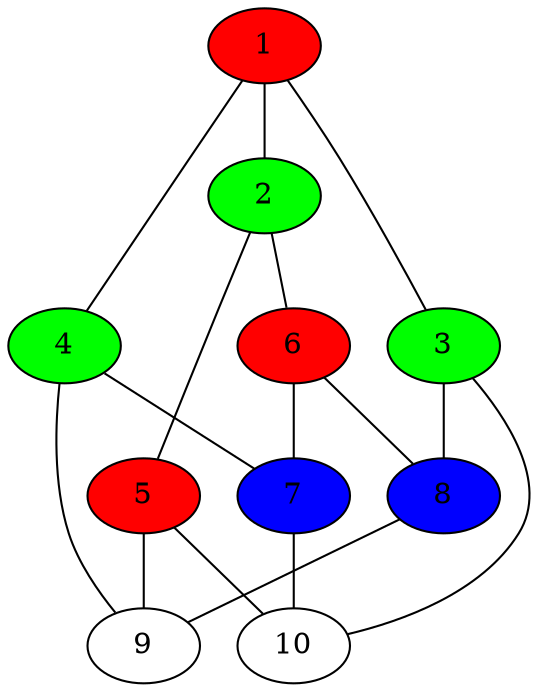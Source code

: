 graph dothi
{
1[fillcolor=red, style=filled];
2[fillcolor=green, style=filled];
3[fillcolor=green, style=filled];
4[fillcolor=green, style=filled];
5[fillcolor=red, style=filled];
6[fillcolor=red, style=filled];
7[fillcolor=blue, style=filled];
8[fillcolor=blue, style=filled];
9[fillcolor=white, style=filled];
10[fillcolor=white, style=filled];
1 -- 2;
1 -- 3;
1 -- 4;
2 -- 5;
2 -- 6;
3 -- 8;
3 -- 10;
4 -- 7;
4 -- 9;
5 -- 9;
5 -- 10;
6 -- 7;
6 -- 8;
7 -- 10;
8 -- 9;
}